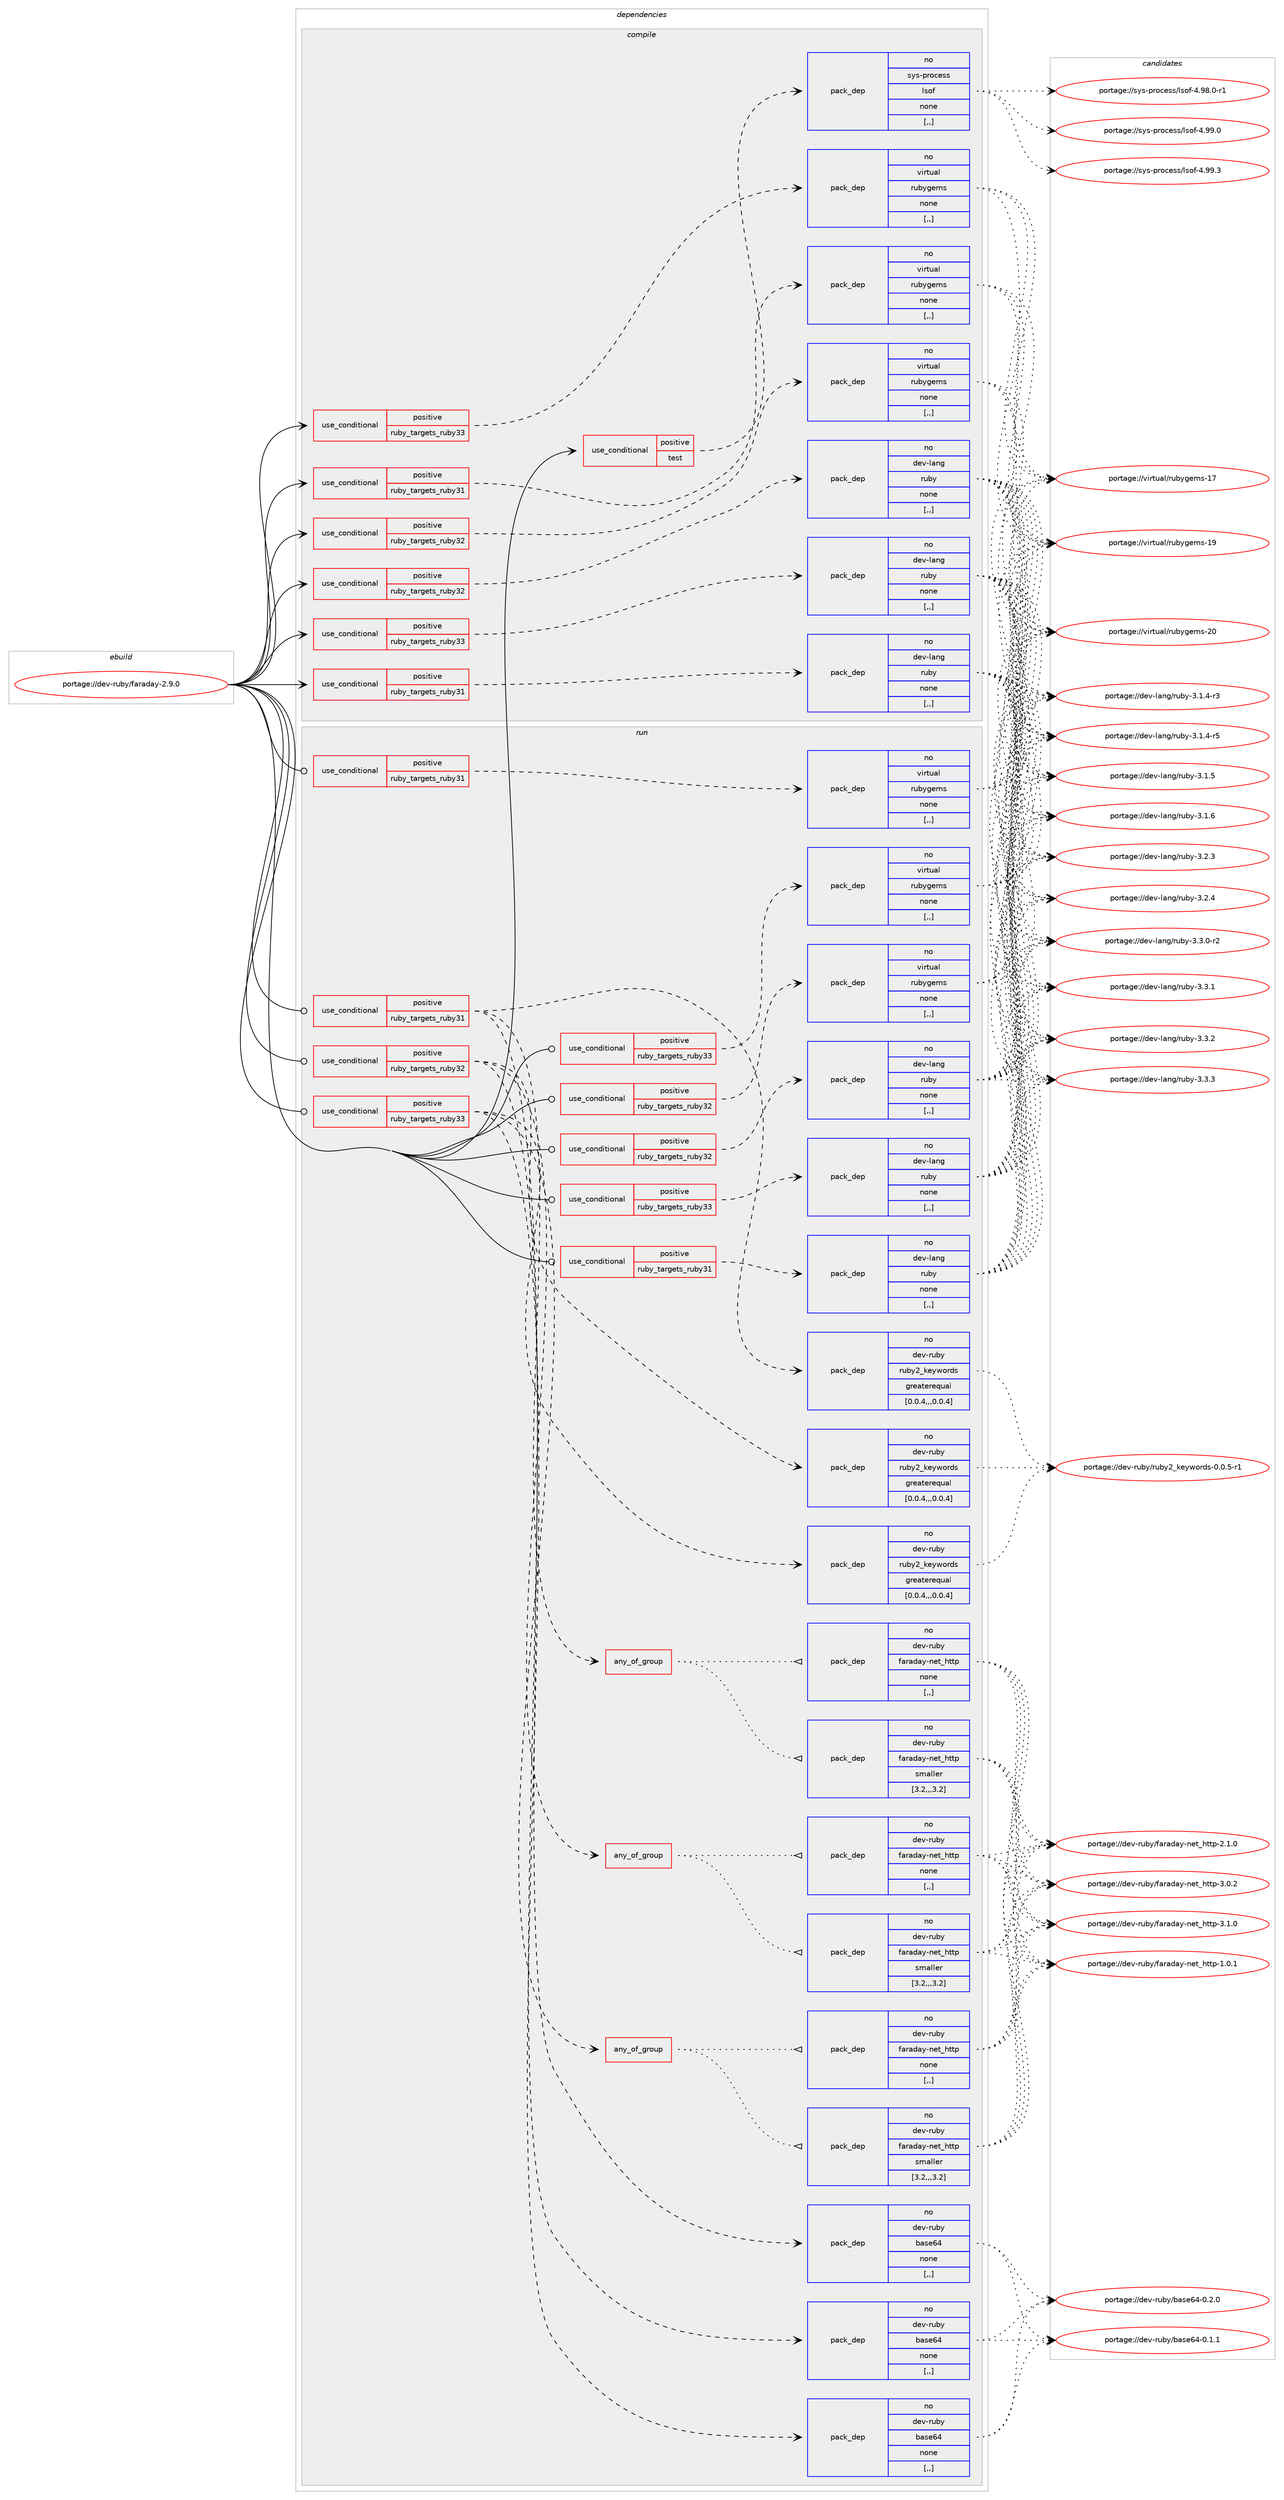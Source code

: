 digraph prolog {

# *************
# Graph options
# *************

newrank=true;
concentrate=true;
compound=true;
graph [rankdir=LR,fontname=Helvetica,fontsize=10,ranksep=1.5];#, ranksep=2.5, nodesep=0.2];
edge  [arrowhead=vee];
node  [fontname=Helvetica,fontsize=10];

# **********
# The ebuild
# **********

subgraph cluster_leftcol {
color=gray;
rank=same;
label=<<i>ebuild</i>>;
id [label="portage://dev-ruby/faraday-2.9.0", color=red, width=4, href="../dev-ruby/faraday-2.9.0.svg"];
}

# ****************
# The dependencies
# ****************

subgraph cluster_midcol {
color=gray;
label=<<i>dependencies</i>>;
subgraph cluster_compile {
fillcolor="#eeeeee";
style=filled;
label=<<i>compile</i>>;
subgraph cond46323 {
dependency179511 [label=<<TABLE BORDER="0" CELLBORDER="1" CELLSPACING="0" CELLPADDING="4"><TR><TD ROWSPAN="3" CELLPADDING="10">use_conditional</TD></TR><TR><TD>positive</TD></TR><TR><TD>ruby_targets_ruby31</TD></TR></TABLE>>, shape=none, color=red];
subgraph pack131903 {
dependency179512 [label=<<TABLE BORDER="0" CELLBORDER="1" CELLSPACING="0" CELLPADDING="4" WIDTH="220"><TR><TD ROWSPAN="6" CELLPADDING="30">pack_dep</TD></TR><TR><TD WIDTH="110">no</TD></TR><TR><TD>dev-lang</TD></TR><TR><TD>ruby</TD></TR><TR><TD>none</TD></TR><TR><TD>[,,]</TD></TR></TABLE>>, shape=none, color=blue];
}
dependency179511:e -> dependency179512:w [weight=20,style="dashed",arrowhead="vee"];
}
id:e -> dependency179511:w [weight=20,style="solid",arrowhead="vee"];
subgraph cond46324 {
dependency179513 [label=<<TABLE BORDER="0" CELLBORDER="1" CELLSPACING="0" CELLPADDING="4"><TR><TD ROWSPAN="3" CELLPADDING="10">use_conditional</TD></TR><TR><TD>positive</TD></TR><TR><TD>ruby_targets_ruby31</TD></TR></TABLE>>, shape=none, color=red];
subgraph pack131904 {
dependency179514 [label=<<TABLE BORDER="0" CELLBORDER="1" CELLSPACING="0" CELLPADDING="4" WIDTH="220"><TR><TD ROWSPAN="6" CELLPADDING="30">pack_dep</TD></TR><TR><TD WIDTH="110">no</TD></TR><TR><TD>virtual</TD></TR><TR><TD>rubygems</TD></TR><TR><TD>none</TD></TR><TR><TD>[,,]</TD></TR></TABLE>>, shape=none, color=blue];
}
dependency179513:e -> dependency179514:w [weight=20,style="dashed",arrowhead="vee"];
}
id:e -> dependency179513:w [weight=20,style="solid",arrowhead="vee"];
subgraph cond46325 {
dependency179515 [label=<<TABLE BORDER="0" CELLBORDER="1" CELLSPACING="0" CELLPADDING="4"><TR><TD ROWSPAN="3" CELLPADDING="10">use_conditional</TD></TR><TR><TD>positive</TD></TR><TR><TD>ruby_targets_ruby32</TD></TR></TABLE>>, shape=none, color=red];
subgraph pack131905 {
dependency179516 [label=<<TABLE BORDER="0" CELLBORDER="1" CELLSPACING="0" CELLPADDING="4" WIDTH="220"><TR><TD ROWSPAN="6" CELLPADDING="30">pack_dep</TD></TR><TR><TD WIDTH="110">no</TD></TR><TR><TD>dev-lang</TD></TR><TR><TD>ruby</TD></TR><TR><TD>none</TD></TR><TR><TD>[,,]</TD></TR></TABLE>>, shape=none, color=blue];
}
dependency179515:e -> dependency179516:w [weight=20,style="dashed",arrowhead="vee"];
}
id:e -> dependency179515:w [weight=20,style="solid",arrowhead="vee"];
subgraph cond46326 {
dependency179517 [label=<<TABLE BORDER="0" CELLBORDER="1" CELLSPACING="0" CELLPADDING="4"><TR><TD ROWSPAN="3" CELLPADDING="10">use_conditional</TD></TR><TR><TD>positive</TD></TR><TR><TD>ruby_targets_ruby32</TD></TR></TABLE>>, shape=none, color=red];
subgraph pack131906 {
dependency179518 [label=<<TABLE BORDER="0" CELLBORDER="1" CELLSPACING="0" CELLPADDING="4" WIDTH="220"><TR><TD ROWSPAN="6" CELLPADDING="30">pack_dep</TD></TR><TR><TD WIDTH="110">no</TD></TR><TR><TD>virtual</TD></TR><TR><TD>rubygems</TD></TR><TR><TD>none</TD></TR><TR><TD>[,,]</TD></TR></TABLE>>, shape=none, color=blue];
}
dependency179517:e -> dependency179518:w [weight=20,style="dashed",arrowhead="vee"];
}
id:e -> dependency179517:w [weight=20,style="solid",arrowhead="vee"];
subgraph cond46327 {
dependency179519 [label=<<TABLE BORDER="0" CELLBORDER="1" CELLSPACING="0" CELLPADDING="4"><TR><TD ROWSPAN="3" CELLPADDING="10">use_conditional</TD></TR><TR><TD>positive</TD></TR><TR><TD>ruby_targets_ruby33</TD></TR></TABLE>>, shape=none, color=red];
subgraph pack131907 {
dependency179520 [label=<<TABLE BORDER="0" CELLBORDER="1" CELLSPACING="0" CELLPADDING="4" WIDTH="220"><TR><TD ROWSPAN="6" CELLPADDING="30">pack_dep</TD></TR><TR><TD WIDTH="110">no</TD></TR><TR><TD>dev-lang</TD></TR><TR><TD>ruby</TD></TR><TR><TD>none</TD></TR><TR><TD>[,,]</TD></TR></TABLE>>, shape=none, color=blue];
}
dependency179519:e -> dependency179520:w [weight=20,style="dashed",arrowhead="vee"];
}
id:e -> dependency179519:w [weight=20,style="solid",arrowhead="vee"];
subgraph cond46328 {
dependency179521 [label=<<TABLE BORDER="0" CELLBORDER="1" CELLSPACING="0" CELLPADDING="4"><TR><TD ROWSPAN="3" CELLPADDING="10">use_conditional</TD></TR><TR><TD>positive</TD></TR><TR><TD>ruby_targets_ruby33</TD></TR></TABLE>>, shape=none, color=red];
subgraph pack131908 {
dependency179522 [label=<<TABLE BORDER="0" CELLBORDER="1" CELLSPACING="0" CELLPADDING="4" WIDTH="220"><TR><TD ROWSPAN="6" CELLPADDING="30">pack_dep</TD></TR><TR><TD WIDTH="110">no</TD></TR><TR><TD>virtual</TD></TR><TR><TD>rubygems</TD></TR><TR><TD>none</TD></TR><TR><TD>[,,]</TD></TR></TABLE>>, shape=none, color=blue];
}
dependency179521:e -> dependency179522:w [weight=20,style="dashed",arrowhead="vee"];
}
id:e -> dependency179521:w [weight=20,style="solid",arrowhead="vee"];
subgraph cond46329 {
dependency179523 [label=<<TABLE BORDER="0" CELLBORDER="1" CELLSPACING="0" CELLPADDING="4"><TR><TD ROWSPAN="3" CELLPADDING="10">use_conditional</TD></TR><TR><TD>positive</TD></TR><TR><TD>test</TD></TR></TABLE>>, shape=none, color=red];
subgraph pack131909 {
dependency179524 [label=<<TABLE BORDER="0" CELLBORDER="1" CELLSPACING="0" CELLPADDING="4" WIDTH="220"><TR><TD ROWSPAN="6" CELLPADDING="30">pack_dep</TD></TR><TR><TD WIDTH="110">no</TD></TR><TR><TD>sys-process</TD></TR><TR><TD>lsof</TD></TR><TR><TD>none</TD></TR><TR><TD>[,,]</TD></TR></TABLE>>, shape=none, color=blue];
}
dependency179523:e -> dependency179524:w [weight=20,style="dashed",arrowhead="vee"];
}
id:e -> dependency179523:w [weight=20,style="solid",arrowhead="vee"];
}
subgraph cluster_compileandrun {
fillcolor="#eeeeee";
style=filled;
label=<<i>compile and run</i>>;
}
subgraph cluster_run {
fillcolor="#eeeeee";
style=filled;
label=<<i>run</i>>;
subgraph cond46330 {
dependency179525 [label=<<TABLE BORDER="0" CELLBORDER="1" CELLSPACING="0" CELLPADDING="4"><TR><TD ROWSPAN="3" CELLPADDING="10">use_conditional</TD></TR><TR><TD>positive</TD></TR><TR><TD>ruby_targets_ruby31</TD></TR></TABLE>>, shape=none, color=red];
subgraph pack131910 {
dependency179526 [label=<<TABLE BORDER="0" CELLBORDER="1" CELLSPACING="0" CELLPADDING="4" WIDTH="220"><TR><TD ROWSPAN="6" CELLPADDING="30">pack_dep</TD></TR><TR><TD WIDTH="110">no</TD></TR><TR><TD>dev-lang</TD></TR><TR><TD>ruby</TD></TR><TR><TD>none</TD></TR><TR><TD>[,,]</TD></TR></TABLE>>, shape=none, color=blue];
}
dependency179525:e -> dependency179526:w [weight=20,style="dashed",arrowhead="vee"];
}
id:e -> dependency179525:w [weight=20,style="solid",arrowhead="odot"];
subgraph cond46331 {
dependency179527 [label=<<TABLE BORDER="0" CELLBORDER="1" CELLSPACING="0" CELLPADDING="4"><TR><TD ROWSPAN="3" CELLPADDING="10">use_conditional</TD></TR><TR><TD>positive</TD></TR><TR><TD>ruby_targets_ruby31</TD></TR></TABLE>>, shape=none, color=red];
subgraph pack131911 {
dependency179528 [label=<<TABLE BORDER="0" CELLBORDER="1" CELLSPACING="0" CELLPADDING="4" WIDTH="220"><TR><TD ROWSPAN="6" CELLPADDING="30">pack_dep</TD></TR><TR><TD WIDTH="110">no</TD></TR><TR><TD>dev-ruby</TD></TR><TR><TD>base64</TD></TR><TR><TD>none</TD></TR><TR><TD>[,,]</TD></TR></TABLE>>, shape=none, color=blue];
}
dependency179527:e -> dependency179528:w [weight=20,style="dashed",arrowhead="vee"];
subgraph any1143 {
dependency179529 [label=<<TABLE BORDER="0" CELLBORDER="1" CELLSPACING="0" CELLPADDING="4"><TR><TD CELLPADDING="10">any_of_group</TD></TR></TABLE>>, shape=none, color=red];subgraph pack131912 {
dependency179530 [label=<<TABLE BORDER="0" CELLBORDER="1" CELLSPACING="0" CELLPADDING="4" WIDTH="220"><TR><TD ROWSPAN="6" CELLPADDING="30">pack_dep</TD></TR><TR><TD WIDTH="110">no</TD></TR><TR><TD>dev-ruby</TD></TR><TR><TD>faraday-net_http</TD></TR><TR><TD>smaller</TD></TR><TR><TD>[3.2,,,3.2]</TD></TR></TABLE>>, shape=none, color=blue];
}
dependency179529:e -> dependency179530:w [weight=20,style="dotted",arrowhead="oinv"];
subgraph pack131913 {
dependency179531 [label=<<TABLE BORDER="0" CELLBORDER="1" CELLSPACING="0" CELLPADDING="4" WIDTH="220"><TR><TD ROWSPAN="6" CELLPADDING="30">pack_dep</TD></TR><TR><TD WIDTH="110">no</TD></TR><TR><TD>dev-ruby</TD></TR><TR><TD>faraday-net_http</TD></TR><TR><TD>none</TD></TR><TR><TD>[,,]</TD></TR></TABLE>>, shape=none, color=blue];
}
dependency179529:e -> dependency179531:w [weight=20,style="dotted",arrowhead="oinv"];
}
dependency179527:e -> dependency179529:w [weight=20,style="dashed",arrowhead="vee"];
subgraph pack131914 {
dependency179532 [label=<<TABLE BORDER="0" CELLBORDER="1" CELLSPACING="0" CELLPADDING="4" WIDTH="220"><TR><TD ROWSPAN="6" CELLPADDING="30">pack_dep</TD></TR><TR><TD WIDTH="110">no</TD></TR><TR><TD>dev-ruby</TD></TR><TR><TD>ruby2_keywords</TD></TR><TR><TD>greaterequal</TD></TR><TR><TD>[0.0.4,,,0.0.4]</TD></TR></TABLE>>, shape=none, color=blue];
}
dependency179527:e -> dependency179532:w [weight=20,style="dashed",arrowhead="vee"];
}
id:e -> dependency179527:w [weight=20,style="solid",arrowhead="odot"];
subgraph cond46332 {
dependency179533 [label=<<TABLE BORDER="0" CELLBORDER="1" CELLSPACING="0" CELLPADDING="4"><TR><TD ROWSPAN="3" CELLPADDING="10">use_conditional</TD></TR><TR><TD>positive</TD></TR><TR><TD>ruby_targets_ruby31</TD></TR></TABLE>>, shape=none, color=red];
subgraph pack131915 {
dependency179534 [label=<<TABLE BORDER="0" CELLBORDER="1" CELLSPACING="0" CELLPADDING="4" WIDTH="220"><TR><TD ROWSPAN="6" CELLPADDING="30">pack_dep</TD></TR><TR><TD WIDTH="110">no</TD></TR><TR><TD>virtual</TD></TR><TR><TD>rubygems</TD></TR><TR><TD>none</TD></TR><TR><TD>[,,]</TD></TR></TABLE>>, shape=none, color=blue];
}
dependency179533:e -> dependency179534:w [weight=20,style="dashed",arrowhead="vee"];
}
id:e -> dependency179533:w [weight=20,style="solid",arrowhead="odot"];
subgraph cond46333 {
dependency179535 [label=<<TABLE BORDER="0" CELLBORDER="1" CELLSPACING="0" CELLPADDING="4"><TR><TD ROWSPAN="3" CELLPADDING="10">use_conditional</TD></TR><TR><TD>positive</TD></TR><TR><TD>ruby_targets_ruby32</TD></TR></TABLE>>, shape=none, color=red];
subgraph pack131916 {
dependency179536 [label=<<TABLE BORDER="0" CELLBORDER="1" CELLSPACING="0" CELLPADDING="4" WIDTH="220"><TR><TD ROWSPAN="6" CELLPADDING="30">pack_dep</TD></TR><TR><TD WIDTH="110">no</TD></TR><TR><TD>dev-lang</TD></TR><TR><TD>ruby</TD></TR><TR><TD>none</TD></TR><TR><TD>[,,]</TD></TR></TABLE>>, shape=none, color=blue];
}
dependency179535:e -> dependency179536:w [weight=20,style="dashed",arrowhead="vee"];
}
id:e -> dependency179535:w [weight=20,style="solid",arrowhead="odot"];
subgraph cond46334 {
dependency179537 [label=<<TABLE BORDER="0" CELLBORDER="1" CELLSPACING="0" CELLPADDING="4"><TR><TD ROWSPAN="3" CELLPADDING="10">use_conditional</TD></TR><TR><TD>positive</TD></TR><TR><TD>ruby_targets_ruby32</TD></TR></TABLE>>, shape=none, color=red];
subgraph pack131917 {
dependency179538 [label=<<TABLE BORDER="0" CELLBORDER="1" CELLSPACING="0" CELLPADDING="4" WIDTH="220"><TR><TD ROWSPAN="6" CELLPADDING="30">pack_dep</TD></TR><TR><TD WIDTH="110">no</TD></TR><TR><TD>dev-ruby</TD></TR><TR><TD>base64</TD></TR><TR><TD>none</TD></TR><TR><TD>[,,]</TD></TR></TABLE>>, shape=none, color=blue];
}
dependency179537:e -> dependency179538:w [weight=20,style="dashed",arrowhead="vee"];
subgraph any1144 {
dependency179539 [label=<<TABLE BORDER="0" CELLBORDER="1" CELLSPACING="0" CELLPADDING="4"><TR><TD CELLPADDING="10">any_of_group</TD></TR></TABLE>>, shape=none, color=red];subgraph pack131918 {
dependency179540 [label=<<TABLE BORDER="0" CELLBORDER="1" CELLSPACING="0" CELLPADDING="4" WIDTH="220"><TR><TD ROWSPAN="6" CELLPADDING="30">pack_dep</TD></TR><TR><TD WIDTH="110">no</TD></TR><TR><TD>dev-ruby</TD></TR><TR><TD>faraday-net_http</TD></TR><TR><TD>smaller</TD></TR><TR><TD>[3.2,,,3.2]</TD></TR></TABLE>>, shape=none, color=blue];
}
dependency179539:e -> dependency179540:w [weight=20,style="dotted",arrowhead="oinv"];
subgraph pack131919 {
dependency179541 [label=<<TABLE BORDER="0" CELLBORDER="1" CELLSPACING="0" CELLPADDING="4" WIDTH="220"><TR><TD ROWSPAN="6" CELLPADDING="30">pack_dep</TD></TR><TR><TD WIDTH="110">no</TD></TR><TR><TD>dev-ruby</TD></TR><TR><TD>faraday-net_http</TD></TR><TR><TD>none</TD></TR><TR><TD>[,,]</TD></TR></TABLE>>, shape=none, color=blue];
}
dependency179539:e -> dependency179541:w [weight=20,style="dotted",arrowhead="oinv"];
}
dependency179537:e -> dependency179539:w [weight=20,style="dashed",arrowhead="vee"];
subgraph pack131920 {
dependency179542 [label=<<TABLE BORDER="0" CELLBORDER="1" CELLSPACING="0" CELLPADDING="4" WIDTH="220"><TR><TD ROWSPAN="6" CELLPADDING="30">pack_dep</TD></TR><TR><TD WIDTH="110">no</TD></TR><TR><TD>dev-ruby</TD></TR><TR><TD>ruby2_keywords</TD></TR><TR><TD>greaterequal</TD></TR><TR><TD>[0.0.4,,,0.0.4]</TD></TR></TABLE>>, shape=none, color=blue];
}
dependency179537:e -> dependency179542:w [weight=20,style="dashed",arrowhead="vee"];
}
id:e -> dependency179537:w [weight=20,style="solid",arrowhead="odot"];
subgraph cond46335 {
dependency179543 [label=<<TABLE BORDER="0" CELLBORDER="1" CELLSPACING="0" CELLPADDING="4"><TR><TD ROWSPAN="3" CELLPADDING="10">use_conditional</TD></TR><TR><TD>positive</TD></TR><TR><TD>ruby_targets_ruby32</TD></TR></TABLE>>, shape=none, color=red];
subgraph pack131921 {
dependency179544 [label=<<TABLE BORDER="0" CELLBORDER="1" CELLSPACING="0" CELLPADDING="4" WIDTH="220"><TR><TD ROWSPAN="6" CELLPADDING="30">pack_dep</TD></TR><TR><TD WIDTH="110">no</TD></TR><TR><TD>virtual</TD></TR><TR><TD>rubygems</TD></TR><TR><TD>none</TD></TR><TR><TD>[,,]</TD></TR></TABLE>>, shape=none, color=blue];
}
dependency179543:e -> dependency179544:w [weight=20,style="dashed",arrowhead="vee"];
}
id:e -> dependency179543:w [weight=20,style="solid",arrowhead="odot"];
subgraph cond46336 {
dependency179545 [label=<<TABLE BORDER="0" CELLBORDER="1" CELLSPACING="0" CELLPADDING="4"><TR><TD ROWSPAN="3" CELLPADDING="10">use_conditional</TD></TR><TR><TD>positive</TD></TR><TR><TD>ruby_targets_ruby33</TD></TR></TABLE>>, shape=none, color=red];
subgraph pack131922 {
dependency179546 [label=<<TABLE BORDER="0" CELLBORDER="1" CELLSPACING="0" CELLPADDING="4" WIDTH="220"><TR><TD ROWSPAN="6" CELLPADDING="30">pack_dep</TD></TR><TR><TD WIDTH="110">no</TD></TR><TR><TD>dev-lang</TD></TR><TR><TD>ruby</TD></TR><TR><TD>none</TD></TR><TR><TD>[,,]</TD></TR></TABLE>>, shape=none, color=blue];
}
dependency179545:e -> dependency179546:w [weight=20,style="dashed",arrowhead="vee"];
}
id:e -> dependency179545:w [weight=20,style="solid",arrowhead="odot"];
subgraph cond46337 {
dependency179547 [label=<<TABLE BORDER="0" CELLBORDER="1" CELLSPACING="0" CELLPADDING="4"><TR><TD ROWSPAN="3" CELLPADDING="10">use_conditional</TD></TR><TR><TD>positive</TD></TR><TR><TD>ruby_targets_ruby33</TD></TR></TABLE>>, shape=none, color=red];
subgraph pack131923 {
dependency179548 [label=<<TABLE BORDER="0" CELLBORDER="1" CELLSPACING="0" CELLPADDING="4" WIDTH="220"><TR><TD ROWSPAN="6" CELLPADDING="30">pack_dep</TD></TR><TR><TD WIDTH="110">no</TD></TR><TR><TD>dev-ruby</TD></TR><TR><TD>base64</TD></TR><TR><TD>none</TD></TR><TR><TD>[,,]</TD></TR></TABLE>>, shape=none, color=blue];
}
dependency179547:e -> dependency179548:w [weight=20,style="dashed",arrowhead="vee"];
subgraph any1145 {
dependency179549 [label=<<TABLE BORDER="0" CELLBORDER="1" CELLSPACING="0" CELLPADDING="4"><TR><TD CELLPADDING="10">any_of_group</TD></TR></TABLE>>, shape=none, color=red];subgraph pack131924 {
dependency179550 [label=<<TABLE BORDER="0" CELLBORDER="1" CELLSPACING="0" CELLPADDING="4" WIDTH="220"><TR><TD ROWSPAN="6" CELLPADDING="30">pack_dep</TD></TR><TR><TD WIDTH="110">no</TD></TR><TR><TD>dev-ruby</TD></TR><TR><TD>faraday-net_http</TD></TR><TR><TD>smaller</TD></TR><TR><TD>[3.2,,,3.2]</TD></TR></TABLE>>, shape=none, color=blue];
}
dependency179549:e -> dependency179550:w [weight=20,style="dotted",arrowhead="oinv"];
subgraph pack131925 {
dependency179551 [label=<<TABLE BORDER="0" CELLBORDER="1" CELLSPACING="0" CELLPADDING="4" WIDTH="220"><TR><TD ROWSPAN="6" CELLPADDING="30">pack_dep</TD></TR><TR><TD WIDTH="110">no</TD></TR><TR><TD>dev-ruby</TD></TR><TR><TD>faraday-net_http</TD></TR><TR><TD>none</TD></TR><TR><TD>[,,]</TD></TR></TABLE>>, shape=none, color=blue];
}
dependency179549:e -> dependency179551:w [weight=20,style="dotted",arrowhead="oinv"];
}
dependency179547:e -> dependency179549:w [weight=20,style="dashed",arrowhead="vee"];
subgraph pack131926 {
dependency179552 [label=<<TABLE BORDER="0" CELLBORDER="1" CELLSPACING="0" CELLPADDING="4" WIDTH="220"><TR><TD ROWSPAN="6" CELLPADDING="30">pack_dep</TD></TR><TR><TD WIDTH="110">no</TD></TR><TR><TD>dev-ruby</TD></TR><TR><TD>ruby2_keywords</TD></TR><TR><TD>greaterequal</TD></TR><TR><TD>[0.0.4,,,0.0.4]</TD></TR></TABLE>>, shape=none, color=blue];
}
dependency179547:e -> dependency179552:w [weight=20,style="dashed",arrowhead="vee"];
}
id:e -> dependency179547:w [weight=20,style="solid",arrowhead="odot"];
subgraph cond46338 {
dependency179553 [label=<<TABLE BORDER="0" CELLBORDER="1" CELLSPACING="0" CELLPADDING="4"><TR><TD ROWSPAN="3" CELLPADDING="10">use_conditional</TD></TR><TR><TD>positive</TD></TR><TR><TD>ruby_targets_ruby33</TD></TR></TABLE>>, shape=none, color=red];
subgraph pack131927 {
dependency179554 [label=<<TABLE BORDER="0" CELLBORDER="1" CELLSPACING="0" CELLPADDING="4" WIDTH="220"><TR><TD ROWSPAN="6" CELLPADDING="30">pack_dep</TD></TR><TR><TD WIDTH="110">no</TD></TR><TR><TD>virtual</TD></TR><TR><TD>rubygems</TD></TR><TR><TD>none</TD></TR><TR><TD>[,,]</TD></TR></TABLE>>, shape=none, color=blue];
}
dependency179553:e -> dependency179554:w [weight=20,style="dashed",arrowhead="vee"];
}
id:e -> dependency179553:w [weight=20,style="solid",arrowhead="odot"];
}
}

# **************
# The candidates
# **************

subgraph cluster_choices {
rank=same;
color=gray;
label=<<i>candidates</i>>;

subgraph choice131903 {
color=black;
nodesep=1;
choice100101118451089711010347114117981214551464946524511451 [label="portage://dev-lang/ruby-3.1.4-r3", color=red, width=4,href="../dev-lang/ruby-3.1.4-r3.svg"];
choice100101118451089711010347114117981214551464946524511453 [label="portage://dev-lang/ruby-3.1.4-r5", color=red, width=4,href="../dev-lang/ruby-3.1.4-r5.svg"];
choice10010111845108971101034711411798121455146494653 [label="portage://dev-lang/ruby-3.1.5", color=red, width=4,href="../dev-lang/ruby-3.1.5.svg"];
choice10010111845108971101034711411798121455146494654 [label="portage://dev-lang/ruby-3.1.6", color=red, width=4,href="../dev-lang/ruby-3.1.6.svg"];
choice10010111845108971101034711411798121455146504651 [label="portage://dev-lang/ruby-3.2.3", color=red, width=4,href="../dev-lang/ruby-3.2.3.svg"];
choice10010111845108971101034711411798121455146504652 [label="portage://dev-lang/ruby-3.2.4", color=red, width=4,href="../dev-lang/ruby-3.2.4.svg"];
choice100101118451089711010347114117981214551465146484511450 [label="portage://dev-lang/ruby-3.3.0-r2", color=red, width=4,href="../dev-lang/ruby-3.3.0-r2.svg"];
choice10010111845108971101034711411798121455146514649 [label="portage://dev-lang/ruby-3.3.1", color=red, width=4,href="../dev-lang/ruby-3.3.1.svg"];
choice10010111845108971101034711411798121455146514650 [label="portage://dev-lang/ruby-3.3.2", color=red, width=4,href="../dev-lang/ruby-3.3.2.svg"];
choice10010111845108971101034711411798121455146514651 [label="portage://dev-lang/ruby-3.3.3", color=red, width=4,href="../dev-lang/ruby-3.3.3.svg"];
dependency179512:e -> choice100101118451089711010347114117981214551464946524511451:w [style=dotted,weight="100"];
dependency179512:e -> choice100101118451089711010347114117981214551464946524511453:w [style=dotted,weight="100"];
dependency179512:e -> choice10010111845108971101034711411798121455146494653:w [style=dotted,weight="100"];
dependency179512:e -> choice10010111845108971101034711411798121455146494654:w [style=dotted,weight="100"];
dependency179512:e -> choice10010111845108971101034711411798121455146504651:w [style=dotted,weight="100"];
dependency179512:e -> choice10010111845108971101034711411798121455146504652:w [style=dotted,weight="100"];
dependency179512:e -> choice100101118451089711010347114117981214551465146484511450:w [style=dotted,weight="100"];
dependency179512:e -> choice10010111845108971101034711411798121455146514649:w [style=dotted,weight="100"];
dependency179512:e -> choice10010111845108971101034711411798121455146514650:w [style=dotted,weight="100"];
dependency179512:e -> choice10010111845108971101034711411798121455146514651:w [style=dotted,weight="100"];
}
subgraph choice131904 {
color=black;
nodesep=1;
choice118105114116117971084711411798121103101109115454955 [label="portage://virtual/rubygems-17", color=red, width=4,href="../virtual/rubygems-17.svg"];
choice118105114116117971084711411798121103101109115454957 [label="portage://virtual/rubygems-19", color=red, width=4,href="../virtual/rubygems-19.svg"];
choice118105114116117971084711411798121103101109115455048 [label="portage://virtual/rubygems-20", color=red, width=4,href="../virtual/rubygems-20.svg"];
dependency179514:e -> choice118105114116117971084711411798121103101109115454955:w [style=dotted,weight="100"];
dependency179514:e -> choice118105114116117971084711411798121103101109115454957:w [style=dotted,weight="100"];
dependency179514:e -> choice118105114116117971084711411798121103101109115455048:w [style=dotted,weight="100"];
}
subgraph choice131905 {
color=black;
nodesep=1;
choice100101118451089711010347114117981214551464946524511451 [label="portage://dev-lang/ruby-3.1.4-r3", color=red, width=4,href="../dev-lang/ruby-3.1.4-r3.svg"];
choice100101118451089711010347114117981214551464946524511453 [label="portage://dev-lang/ruby-3.1.4-r5", color=red, width=4,href="../dev-lang/ruby-3.1.4-r5.svg"];
choice10010111845108971101034711411798121455146494653 [label="portage://dev-lang/ruby-3.1.5", color=red, width=4,href="../dev-lang/ruby-3.1.5.svg"];
choice10010111845108971101034711411798121455146494654 [label="portage://dev-lang/ruby-3.1.6", color=red, width=4,href="../dev-lang/ruby-3.1.6.svg"];
choice10010111845108971101034711411798121455146504651 [label="portage://dev-lang/ruby-3.2.3", color=red, width=4,href="../dev-lang/ruby-3.2.3.svg"];
choice10010111845108971101034711411798121455146504652 [label="portage://dev-lang/ruby-3.2.4", color=red, width=4,href="../dev-lang/ruby-3.2.4.svg"];
choice100101118451089711010347114117981214551465146484511450 [label="portage://dev-lang/ruby-3.3.0-r2", color=red, width=4,href="../dev-lang/ruby-3.3.0-r2.svg"];
choice10010111845108971101034711411798121455146514649 [label="portage://dev-lang/ruby-3.3.1", color=red, width=4,href="../dev-lang/ruby-3.3.1.svg"];
choice10010111845108971101034711411798121455146514650 [label="portage://dev-lang/ruby-3.3.2", color=red, width=4,href="../dev-lang/ruby-3.3.2.svg"];
choice10010111845108971101034711411798121455146514651 [label="portage://dev-lang/ruby-3.3.3", color=red, width=4,href="../dev-lang/ruby-3.3.3.svg"];
dependency179516:e -> choice100101118451089711010347114117981214551464946524511451:w [style=dotted,weight="100"];
dependency179516:e -> choice100101118451089711010347114117981214551464946524511453:w [style=dotted,weight="100"];
dependency179516:e -> choice10010111845108971101034711411798121455146494653:w [style=dotted,weight="100"];
dependency179516:e -> choice10010111845108971101034711411798121455146494654:w [style=dotted,weight="100"];
dependency179516:e -> choice10010111845108971101034711411798121455146504651:w [style=dotted,weight="100"];
dependency179516:e -> choice10010111845108971101034711411798121455146504652:w [style=dotted,weight="100"];
dependency179516:e -> choice100101118451089711010347114117981214551465146484511450:w [style=dotted,weight="100"];
dependency179516:e -> choice10010111845108971101034711411798121455146514649:w [style=dotted,weight="100"];
dependency179516:e -> choice10010111845108971101034711411798121455146514650:w [style=dotted,weight="100"];
dependency179516:e -> choice10010111845108971101034711411798121455146514651:w [style=dotted,weight="100"];
}
subgraph choice131906 {
color=black;
nodesep=1;
choice118105114116117971084711411798121103101109115454955 [label="portage://virtual/rubygems-17", color=red, width=4,href="../virtual/rubygems-17.svg"];
choice118105114116117971084711411798121103101109115454957 [label="portage://virtual/rubygems-19", color=red, width=4,href="../virtual/rubygems-19.svg"];
choice118105114116117971084711411798121103101109115455048 [label="portage://virtual/rubygems-20", color=red, width=4,href="../virtual/rubygems-20.svg"];
dependency179518:e -> choice118105114116117971084711411798121103101109115454955:w [style=dotted,weight="100"];
dependency179518:e -> choice118105114116117971084711411798121103101109115454957:w [style=dotted,weight="100"];
dependency179518:e -> choice118105114116117971084711411798121103101109115455048:w [style=dotted,weight="100"];
}
subgraph choice131907 {
color=black;
nodesep=1;
choice100101118451089711010347114117981214551464946524511451 [label="portage://dev-lang/ruby-3.1.4-r3", color=red, width=4,href="../dev-lang/ruby-3.1.4-r3.svg"];
choice100101118451089711010347114117981214551464946524511453 [label="portage://dev-lang/ruby-3.1.4-r5", color=red, width=4,href="../dev-lang/ruby-3.1.4-r5.svg"];
choice10010111845108971101034711411798121455146494653 [label="portage://dev-lang/ruby-3.1.5", color=red, width=4,href="../dev-lang/ruby-3.1.5.svg"];
choice10010111845108971101034711411798121455146494654 [label="portage://dev-lang/ruby-3.1.6", color=red, width=4,href="../dev-lang/ruby-3.1.6.svg"];
choice10010111845108971101034711411798121455146504651 [label="portage://dev-lang/ruby-3.2.3", color=red, width=4,href="../dev-lang/ruby-3.2.3.svg"];
choice10010111845108971101034711411798121455146504652 [label="portage://dev-lang/ruby-3.2.4", color=red, width=4,href="../dev-lang/ruby-3.2.4.svg"];
choice100101118451089711010347114117981214551465146484511450 [label="portage://dev-lang/ruby-3.3.0-r2", color=red, width=4,href="../dev-lang/ruby-3.3.0-r2.svg"];
choice10010111845108971101034711411798121455146514649 [label="portage://dev-lang/ruby-3.3.1", color=red, width=4,href="../dev-lang/ruby-3.3.1.svg"];
choice10010111845108971101034711411798121455146514650 [label="portage://dev-lang/ruby-3.3.2", color=red, width=4,href="../dev-lang/ruby-3.3.2.svg"];
choice10010111845108971101034711411798121455146514651 [label="portage://dev-lang/ruby-3.3.3", color=red, width=4,href="../dev-lang/ruby-3.3.3.svg"];
dependency179520:e -> choice100101118451089711010347114117981214551464946524511451:w [style=dotted,weight="100"];
dependency179520:e -> choice100101118451089711010347114117981214551464946524511453:w [style=dotted,weight="100"];
dependency179520:e -> choice10010111845108971101034711411798121455146494653:w [style=dotted,weight="100"];
dependency179520:e -> choice10010111845108971101034711411798121455146494654:w [style=dotted,weight="100"];
dependency179520:e -> choice10010111845108971101034711411798121455146504651:w [style=dotted,weight="100"];
dependency179520:e -> choice10010111845108971101034711411798121455146504652:w [style=dotted,weight="100"];
dependency179520:e -> choice100101118451089711010347114117981214551465146484511450:w [style=dotted,weight="100"];
dependency179520:e -> choice10010111845108971101034711411798121455146514649:w [style=dotted,weight="100"];
dependency179520:e -> choice10010111845108971101034711411798121455146514650:w [style=dotted,weight="100"];
dependency179520:e -> choice10010111845108971101034711411798121455146514651:w [style=dotted,weight="100"];
}
subgraph choice131908 {
color=black;
nodesep=1;
choice118105114116117971084711411798121103101109115454955 [label="portage://virtual/rubygems-17", color=red, width=4,href="../virtual/rubygems-17.svg"];
choice118105114116117971084711411798121103101109115454957 [label="portage://virtual/rubygems-19", color=red, width=4,href="../virtual/rubygems-19.svg"];
choice118105114116117971084711411798121103101109115455048 [label="portage://virtual/rubygems-20", color=red, width=4,href="../virtual/rubygems-20.svg"];
dependency179522:e -> choice118105114116117971084711411798121103101109115454955:w [style=dotted,weight="100"];
dependency179522:e -> choice118105114116117971084711411798121103101109115454957:w [style=dotted,weight="100"];
dependency179522:e -> choice118105114116117971084711411798121103101109115455048:w [style=dotted,weight="100"];
}
subgraph choice131909 {
color=black;
nodesep=1;
choice115121115451121141119910111511547108115111102455246575646484511449 [label="portage://sys-process/lsof-4.98.0-r1", color=red, width=4,href="../sys-process/lsof-4.98.0-r1.svg"];
choice11512111545112114111991011151154710811511110245524657574648 [label="portage://sys-process/lsof-4.99.0", color=red, width=4,href="../sys-process/lsof-4.99.0.svg"];
choice11512111545112114111991011151154710811511110245524657574651 [label="portage://sys-process/lsof-4.99.3", color=red, width=4,href="../sys-process/lsof-4.99.3.svg"];
dependency179524:e -> choice115121115451121141119910111511547108115111102455246575646484511449:w [style=dotted,weight="100"];
dependency179524:e -> choice11512111545112114111991011151154710811511110245524657574648:w [style=dotted,weight="100"];
dependency179524:e -> choice11512111545112114111991011151154710811511110245524657574651:w [style=dotted,weight="100"];
}
subgraph choice131910 {
color=black;
nodesep=1;
choice100101118451089711010347114117981214551464946524511451 [label="portage://dev-lang/ruby-3.1.4-r3", color=red, width=4,href="../dev-lang/ruby-3.1.4-r3.svg"];
choice100101118451089711010347114117981214551464946524511453 [label="portage://dev-lang/ruby-3.1.4-r5", color=red, width=4,href="../dev-lang/ruby-3.1.4-r5.svg"];
choice10010111845108971101034711411798121455146494653 [label="portage://dev-lang/ruby-3.1.5", color=red, width=4,href="../dev-lang/ruby-3.1.5.svg"];
choice10010111845108971101034711411798121455146494654 [label="portage://dev-lang/ruby-3.1.6", color=red, width=4,href="../dev-lang/ruby-3.1.6.svg"];
choice10010111845108971101034711411798121455146504651 [label="portage://dev-lang/ruby-3.2.3", color=red, width=4,href="../dev-lang/ruby-3.2.3.svg"];
choice10010111845108971101034711411798121455146504652 [label="portage://dev-lang/ruby-3.2.4", color=red, width=4,href="../dev-lang/ruby-3.2.4.svg"];
choice100101118451089711010347114117981214551465146484511450 [label="portage://dev-lang/ruby-3.3.0-r2", color=red, width=4,href="../dev-lang/ruby-3.3.0-r2.svg"];
choice10010111845108971101034711411798121455146514649 [label="portage://dev-lang/ruby-3.3.1", color=red, width=4,href="../dev-lang/ruby-3.3.1.svg"];
choice10010111845108971101034711411798121455146514650 [label="portage://dev-lang/ruby-3.3.2", color=red, width=4,href="../dev-lang/ruby-3.3.2.svg"];
choice10010111845108971101034711411798121455146514651 [label="portage://dev-lang/ruby-3.3.3", color=red, width=4,href="../dev-lang/ruby-3.3.3.svg"];
dependency179526:e -> choice100101118451089711010347114117981214551464946524511451:w [style=dotted,weight="100"];
dependency179526:e -> choice100101118451089711010347114117981214551464946524511453:w [style=dotted,weight="100"];
dependency179526:e -> choice10010111845108971101034711411798121455146494653:w [style=dotted,weight="100"];
dependency179526:e -> choice10010111845108971101034711411798121455146494654:w [style=dotted,weight="100"];
dependency179526:e -> choice10010111845108971101034711411798121455146504651:w [style=dotted,weight="100"];
dependency179526:e -> choice10010111845108971101034711411798121455146504652:w [style=dotted,weight="100"];
dependency179526:e -> choice100101118451089711010347114117981214551465146484511450:w [style=dotted,weight="100"];
dependency179526:e -> choice10010111845108971101034711411798121455146514649:w [style=dotted,weight="100"];
dependency179526:e -> choice10010111845108971101034711411798121455146514650:w [style=dotted,weight="100"];
dependency179526:e -> choice10010111845108971101034711411798121455146514651:w [style=dotted,weight="100"];
}
subgraph choice131911 {
color=black;
nodesep=1;
choice10010111845114117981214798971151015452454846494649 [label="portage://dev-ruby/base64-0.1.1", color=red, width=4,href="../dev-ruby/base64-0.1.1.svg"];
choice10010111845114117981214798971151015452454846504648 [label="portage://dev-ruby/base64-0.2.0", color=red, width=4,href="../dev-ruby/base64-0.2.0.svg"];
dependency179528:e -> choice10010111845114117981214798971151015452454846494649:w [style=dotted,weight="100"];
dependency179528:e -> choice10010111845114117981214798971151015452454846504648:w [style=dotted,weight="100"];
}
subgraph choice131912 {
color=black;
nodesep=1;
choice1001011184511411798121471029711497100971214511010111695104116116112454946484649 [label="portage://dev-ruby/faraday-net_http-1.0.1", color=red, width=4,href="../dev-ruby/faraday-net_http-1.0.1.svg"];
choice1001011184511411798121471029711497100971214511010111695104116116112455046494648 [label="portage://dev-ruby/faraday-net_http-2.1.0", color=red, width=4,href="../dev-ruby/faraday-net_http-2.1.0.svg"];
choice1001011184511411798121471029711497100971214511010111695104116116112455146484650 [label="portage://dev-ruby/faraday-net_http-3.0.2", color=red, width=4,href="../dev-ruby/faraday-net_http-3.0.2.svg"];
choice1001011184511411798121471029711497100971214511010111695104116116112455146494648 [label="portage://dev-ruby/faraday-net_http-3.1.0", color=red, width=4,href="../dev-ruby/faraday-net_http-3.1.0.svg"];
dependency179530:e -> choice1001011184511411798121471029711497100971214511010111695104116116112454946484649:w [style=dotted,weight="100"];
dependency179530:e -> choice1001011184511411798121471029711497100971214511010111695104116116112455046494648:w [style=dotted,weight="100"];
dependency179530:e -> choice1001011184511411798121471029711497100971214511010111695104116116112455146484650:w [style=dotted,weight="100"];
dependency179530:e -> choice1001011184511411798121471029711497100971214511010111695104116116112455146494648:w [style=dotted,weight="100"];
}
subgraph choice131913 {
color=black;
nodesep=1;
choice1001011184511411798121471029711497100971214511010111695104116116112454946484649 [label="portage://dev-ruby/faraday-net_http-1.0.1", color=red, width=4,href="../dev-ruby/faraday-net_http-1.0.1.svg"];
choice1001011184511411798121471029711497100971214511010111695104116116112455046494648 [label="portage://dev-ruby/faraday-net_http-2.1.0", color=red, width=4,href="../dev-ruby/faraday-net_http-2.1.0.svg"];
choice1001011184511411798121471029711497100971214511010111695104116116112455146484650 [label="portage://dev-ruby/faraday-net_http-3.0.2", color=red, width=4,href="../dev-ruby/faraday-net_http-3.0.2.svg"];
choice1001011184511411798121471029711497100971214511010111695104116116112455146494648 [label="portage://dev-ruby/faraday-net_http-3.1.0", color=red, width=4,href="../dev-ruby/faraday-net_http-3.1.0.svg"];
dependency179531:e -> choice1001011184511411798121471029711497100971214511010111695104116116112454946484649:w [style=dotted,weight="100"];
dependency179531:e -> choice1001011184511411798121471029711497100971214511010111695104116116112455046494648:w [style=dotted,weight="100"];
dependency179531:e -> choice1001011184511411798121471029711497100971214511010111695104116116112455146484650:w [style=dotted,weight="100"];
dependency179531:e -> choice1001011184511411798121471029711497100971214511010111695104116116112455146494648:w [style=dotted,weight="100"];
}
subgraph choice131914 {
color=black;
nodesep=1;
choice1001011184511411798121471141179812150951071011211191111141001154548464846534511449 [label="portage://dev-ruby/ruby2_keywords-0.0.5-r1", color=red, width=4,href="../dev-ruby/ruby2_keywords-0.0.5-r1.svg"];
dependency179532:e -> choice1001011184511411798121471141179812150951071011211191111141001154548464846534511449:w [style=dotted,weight="100"];
}
subgraph choice131915 {
color=black;
nodesep=1;
choice118105114116117971084711411798121103101109115454955 [label="portage://virtual/rubygems-17", color=red, width=4,href="../virtual/rubygems-17.svg"];
choice118105114116117971084711411798121103101109115454957 [label="portage://virtual/rubygems-19", color=red, width=4,href="../virtual/rubygems-19.svg"];
choice118105114116117971084711411798121103101109115455048 [label="portage://virtual/rubygems-20", color=red, width=4,href="../virtual/rubygems-20.svg"];
dependency179534:e -> choice118105114116117971084711411798121103101109115454955:w [style=dotted,weight="100"];
dependency179534:e -> choice118105114116117971084711411798121103101109115454957:w [style=dotted,weight="100"];
dependency179534:e -> choice118105114116117971084711411798121103101109115455048:w [style=dotted,weight="100"];
}
subgraph choice131916 {
color=black;
nodesep=1;
choice100101118451089711010347114117981214551464946524511451 [label="portage://dev-lang/ruby-3.1.4-r3", color=red, width=4,href="../dev-lang/ruby-3.1.4-r3.svg"];
choice100101118451089711010347114117981214551464946524511453 [label="portage://dev-lang/ruby-3.1.4-r5", color=red, width=4,href="../dev-lang/ruby-3.1.4-r5.svg"];
choice10010111845108971101034711411798121455146494653 [label="portage://dev-lang/ruby-3.1.5", color=red, width=4,href="../dev-lang/ruby-3.1.5.svg"];
choice10010111845108971101034711411798121455146494654 [label="portage://dev-lang/ruby-3.1.6", color=red, width=4,href="../dev-lang/ruby-3.1.6.svg"];
choice10010111845108971101034711411798121455146504651 [label="portage://dev-lang/ruby-3.2.3", color=red, width=4,href="../dev-lang/ruby-3.2.3.svg"];
choice10010111845108971101034711411798121455146504652 [label="portage://dev-lang/ruby-3.2.4", color=red, width=4,href="../dev-lang/ruby-3.2.4.svg"];
choice100101118451089711010347114117981214551465146484511450 [label="portage://dev-lang/ruby-3.3.0-r2", color=red, width=4,href="../dev-lang/ruby-3.3.0-r2.svg"];
choice10010111845108971101034711411798121455146514649 [label="portage://dev-lang/ruby-3.3.1", color=red, width=4,href="../dev-lang/ruby-3.3.1.svg"];
choice10010111845108971101034711411798121455146514650 [label="portage://dev-lang/ruby-3.3.2", color=red, width=4,href="../dev-lang/ruby-3.3.2.svg"];
choice10010111845108971101034711411798121455146514651 [label="portage://dev-lang/ruby-3.3.3", color=red, width=4,href="../dev-lang/ruby-3.3.3.svg"];
dependency179536:e -> choice100101118451089711010347114117981214551464946524511451:w [style=dotted,weight="100"];
dependency179536:e -> choice100101118451089711010347114117981214551464946524511453:w [style=dotted,weight="100"];
dependency179536:e -> choice10010111845108971101034711411798121455146494653:w [style=dotted,weight="100"];
dependency179536:e -> choice10010111845108971101034711411798121455146494654:w [style=dotted,weight="100"];
dependency179536:e -> choice10010111845108971101034711411798121455146504651:w [style=dotted,weight="100"];
dependency179536:e -> choice10010111845108971101034711411798121455146504652:w [style=dotted,weight="100"];
dependency179536:e -> choice100101118451089711010347114117981214551465146484511450:w [style=dotted,weight="100"];
dependency179536:e -> choice10010111845108971101034711411798121455146514649:w [style=dotted,weight="100"];
dependency179536:e -> choice10010111845108971101034711411798121455146514650:w [style=dotted,weight="100"];
dependency179536:e -> choice10010111845108971101034711411798121455146514651:w [style=dotted,weight="100"];
}
subgraph choice131917 {
color=black;
nodesep=1;
choice10010111845114117981214798971151015452454846494649 [label="portage://dev-ruby/base64-0.1.1", color=red, width=4,href="../dev-ruby/base64-0.1.1.svg"];
choice10010111845114117981214798971151015452454846504648 [label="portage://dev-ruby/base64-0.2.0", color=red, width=4,href="../dev-ruby/base64-0.2.0.svg"];
dependency179538:e -> choice10010111845114117981214798971151015452454846494649:w [style=dotted,weight="100"];
dependency179538:e -> choice10010111845114117981214798971151015452454846504648:w [style=dotted,weight="100"];
}
subgraph choice131918 {
color=black;
nodesep=1;
choice1001011184511411798121471029711497100971214511010111695104116116112454946484649 [label="portage://dev-ruby/faraday-net_http-1.0.1", color=red, width=4,href="../dev-ruby/faraday-net_http-1.0.1.svg"];
choice1001011184511411798121471029711497100971214511010111695104116116112455046494648 [label="portage://dev-ruby/faraday-net_http-2.1.0", color=red, width=4,href="../dev-ruby/faraday-net_http-2.1.0.svg"];
choice1001011184511411798121471029711497100971214511010111695104116116112455146484650 [label="portage://dev-ruby/faraday-net_http-3.0.2", color=red, width=4,href="../dev-ruby/faraday-net_http-3.0.2.svg"];
choice1001011184511411798121471029711497100971214511010111695104116116112455146494648 [label="portage://dev-ruby/faraday-net_http-3.1.0", color=red, width=4,href="../dev-ruby/faraday-net_http-3.1.0.svg"];
dependency179540:e -> choice1001011184511411798121471029711497100971214511010111695104116116112454946484649:w [style=dotted,weight="100"];
dependency179540:e -> choice1001011184511411798121471029711497100971214511010111695104116116112455046494648:w [style=dotted,weight="100"];
dependency179540:e -> choice1001011184511411798121471029711497100971214511010111695104116116112455146484650:w [style=dotted,weight="100"];
dependency179540:e -> choice1001011184511411798121471029711497100971214511010111695104116116112455146494648:w [style=dotted,weight="100"];
}
subgraph choice131919 {
color=black;
nodesep=1;
choice1001011184511411798121471029711497100971214511010111695104116116112454946484649 [label="portage://dev-ruby/faraday-net_http-1.0.1", color=red, width=4,href="../dev-ruby/faraday-net_http-1.0.1.svg"];
choice1001011184511411798121471029711497100971214511010111695104116116112455046494648 [label="portage://dev-ruby/faraday-net_http-2.1.0", color=red, width=4,href="../dev-ruby/faraday-net_http-2.1.0.svg"];
choice1001011184511411798121471029711497100971214511010111695104116116112455146484650 [label="portage://dev-ruby/faraday-net_http-3.0.2", color=red, width=4,href="../dev-ruby/faraday-net_http-3.0.2.svg"];
choice1001011184511411798121471029711497100971214511010111695104116116112455146494648 [label="portage://dev-ruby/faraday-net_http-3.1.0", color=red, width=4,href="../dev-ruby/faraday-net_http-3.1.0.svg"];
dependency179541:e -> choice1001011184511411798121471029711497100971214511010111695104116116112454946484649:w [style=dotted,weight="100"];
dependency179541:e -> choice1001011184511411798121471029711497100971214511010111695104116116112455046494648:w [style=dotted,weight="100"];
dependency179541:e -> choice1001011184511411798121471029711497100971214511010111695104116116112455146484650:w [style=dotted,weight="100"];
dependency179541:e -> choice1001011184511411798121471029711497100971214511010111695104116116112455146494648:w [style=dotted,weight="100"];
}
subgraph choice131920 {
color=black;
nodesep=1;
choice1001011184511411798121471141179812150951071011211191111141001154548464846534511449 [label="portage://dev-ruby/ruby2_keywords-0.0.5-r1", color=red, width=4,href="../dev-ruby/ruby2_keywords-0.0.5-r1.svg"];
dependency179542:e -> choice1001011184511411798121471141179812150951071011211191111141001154548464846534511449:w [style=dotted,weight="100"];
}
subgraph choice131921 {
color=black;
nodesep=1;
choice118105114116117971084711411798121103101109115454955 [label="portage://virtual/rubygems-17", color=red, width=4,href="../virtual/rubygems-17.svg"];
choice118105114116117971084711411798121103101109115454957 [label="portage://virtual/rubygems-19", color=red, width=4,href="../virtual/rubygems-19.svg"];
choice118105114116117971084711411798121103101109115455048 [label="portage://virtual/rubygems-20", color=red, width=4,href="../virtual/rubygems-20.svg"];
dependency179544:e -> choice118105114116117971084711411798121103101109115454955:w [style=dotted,weight="100"];
dependency179544:e -> choice118105114116117971084711411798121103101109115454957:w [style=dotted,weight="100"];
dependency179544:e -> choice118105114116117971084711411798121103101109115455048:w [style=dotted,weight="100"];
}
subgraph choice131922 {
color=black;
nodesep=1;
choice100101118451089711010347114117981214551464946524511451 [label="portage://dev-lang/ruby-3.1.4-r3", color=red, width=4,href="../dev-lang/ruby-3.1.4-r3.svg"];
choice100101118451089711010347114117981214551464946524511453 [label="portage://dev-lang/ruby-3.1.4-r5", color=red, width=4,href="../dev-lang/ruby-3.1.4-r5.svg"];
choice10010111845108971101034711411798121455146494653 [label="portage://dev-lang/ruby-3.1.5", color=red, width=4,href="../dev-lang/ruby-3.1.5.svg"];
choice10010111845108971101034711411798121455146494654 [label="portage://dev-lang/ruby-3.1.6", color=red, width=4,href="../dev-lang/ruby-3.1.6.svg"];
choice10010111845108971101034711411798121455146504651 [label="portage://dev-lang/ruby-3.2.3", color=red, width=4,href="../dev-lang/ruby-3.2.3.svg"];
choice10010111845108971101034711411798121455146504652 [label="portage://dev-lang/ruby-3.2.4", color=red, width=4,href="../dev-lang/ruby-3.2.4.svg"];
choice100101118451089711010347114117981214551465146484511450 [label="portage://dev-lang/ruby-3.3.0-r2", color=red, width=4,href="../dev-lang/ruby-3.3.0-r2.svg"];
choice10010111845108971101034711411798121455146514649 [label="portage://dev-lang/ruby-3.3.1", color=red, width=4,href="../dev-lang/ruby-3.3.1.svg"];
choice10010111845108971101034711411798121455146514650 [label="portage://dev-lang/ruby-3.3.2", color=red, width=4,href="../dev-lang/ruby-3.3.2.svg"];
choice10010111845108971101034711411798121455146514651 [label="portage://dev-lang/ruby-3.3.3", color=red, width=4,href="../dev-lang/ruby-3.3.3.svg"];
dependency179546:e -> choice100101118451089711010347114117981214551464946524511451:w [style=dotted,weight="100"];
dependency179546:e -> choice100101118451089711010347114117981214551464946524511453:w [style=dotted,weight="100"];
dependency179546:e -> choice10010111845108971101034711411798121455146494653:w [style=dotted,weight="100"];
dependency179546:e -> choice10010111845108971101034711411798121455146494654:w [style=dotted,weight="100"];
dependency179546:e -> choice10010111845108971101034711411798121455146504651:w [style=dotted,weight="100"];
dependency179546:e -> choice10010111845108971101034711411798121455146504652:w [style=dotted,weight="100"];
dependency179546:e -> choice100101118451089711010347114117981214551465146484511450:w [style=dotted,weight="100"];
dependency179546:e -> choice10010111845108971101034711411798121455146514649:w [style=dotted,weight="100"];
dependency179546:e -> choice10010111845108971101034711411798121455146514650:w [style=dotted,weight="100"];
dependency179546:e -> choice10010111845108971101034711411798121455146514651:w [style=dotted,weight="100"];
}
subgraph choice131923 {
color=black;
nodesep=1;
choice10010111845114117981214798971151015452454846494649 [label="portage://dev-ruby/base64-0.1.1", color=red, width=4,href="../dev-ruby/base64-0.1.1.svg"];
choice10010111845114117981214798971151015452454846504648 [label="portage://dev-ruby/base64-0.2.0", color=red, width=4,href="../dev-ruby/base64-0.2.0.svg"];
dependency179548:e -> choice10010111845114117981214798971151015452454846494649:w [style=dotted,weight="100"];
dependency179548:e -> choice10010111845114117981214798971151015452454846504648:w [style=dotted,weight="100"];
}
subgraph choice131924 {
color=black;
nodesep=1;
choice1001011184511411798121471029711497100971214511010111695104116116112454946484649 [label="portage://dev-ruby/faraday-net_http-1.0.1", color=red, width=4,href="../dev-ruby/faraday-net_http-1.0.1.svg"];
choice1001011184511411798121471029711497100971214511010111695104116116112455046494648 [label="portage://dev-ruby/faraday-net_http-2.1.0", color=red, width=4,href="../dev-ruby/faraday-net_http-2.1.0.svg"];
choice1001011184511411798121471029711497100971214511010111695104116116112455146484650 [label="portage://dev-ruby/faraday-net_http-3.0.2", color=red, width=4,href="../dev-ruby/faraday-net_http-3.0.2.svg"];
choice1001011184511411798121471029711497100971214511010111695104116116112455146494648 [label="portage://dev-ruby/faraday-net_http-3.1.0", color=red, width=4,href="../dev-ruby/faraday-net_http-3.1.0.svg"];
dependency179550:e -> choice1001011184511411798121471029711497100971214511010111695104116116112454946484649:w [style=dotted,weight="100"];
dependency179550:e -> choice1001011184511411798121471029711497100971214511010111695104116116112455046494648:w [style=dotted,weight="100"];
dependency179550:e -> choice1001011184511411798121471029711497100971214511010111695104116116112455146484650:w [style=dotted,weight="100"];
dependency179550:e -> choice1001011184511411798121471029711497100971214511010111695104116116112455146494648:w [style=dotted,weight="100"];
}
subgraph choice131925 {
color=black;
nodesep=1;
choice1001011184511411798121471029711497100971214511010111695104116116112454946484649 [label="portage://dev-ruby/faraday-net_http-1.0.1", color=red, width=4,href="../dev-ruby/faraday-net_http-1.0.1.svg"];
choice1001011184511411798121471029711497100971214511010111695104116116112455046494648 [label="portage://dev-ruby/faraday-net_http-2.1.0", color=red, width=4,href="../dev-ruby/faraday-net_http-2.1.0.svg"];
choice1001011184511411798121471029711497100971214511010111695104116116112455146484650 [label="portage://dev-ruby/faraday-net_http-3.0.2", color=red, width=4,href="../dev-ruby/faraday-net_http-3.0.2.svg"];
choice1001011184511411798121471029711497100971214511010111695104116116112455146494648 [label="portage://dev-ruby/faraday-net_http-3.1.0", color=red, width=4,href="../dev-ruby/faraday-net_http-3.1.0.svg"];
dependency179551:e -> choice1001011184511411798121471029711497100971214511010111695104116116112454946484649:w [style=dotted,weight="100"];
dependency179551:e -> choice1001011184511411798121471029711497100971214511010111695104116116112455046494648:w [style=dotted,weight="100"];
dependency179551:e -> choice1001011184511411798121471029711497100971214511010111695104116116112455146484650:w [style=dotted,weight="100"];
dependency179551:e -> choice1001011184511411798121471029711497100971214511010111695104116116112455146494648:w [style=dotted,weight="100"];
}
subgraph choice131926 {
color=black;
nodesep=1;
choice1001011184511411798121471141179812150951071011211191111141001154548464846534511449 [label="portage://dev-ruby/ruby2_keywords-0.0.5-r1", color=red, width=4,href="../dev-ruby/ruby2_keywords-0.0.5-r1.svg"];
dependency179552:e -> choice1001011184511411798121471141179812150951071011211191111141001154548464846534511449:w [style=dotted,weight="100"];
}
subgraph choice131927 {
color=black;
nodesep=1;
choice118105114116117971084711411798121103101109115454955 [label="portage://virtual/rubygems-17", color=red, width=4,href="../virtual/rubygems-17.svg"];
choice118105114116117971084711411798121103101109115454957 [label="portage://virtual/rubygems-19", color=red, width=4,href="../virtual/rubygems-19.svg"];
choice118105114116117971084711411798121103101109115455048 [label="portage://virtual/rubygems-20", color=red, width=4,href="../virtual/rubygems-20.svg"];
dependency179554:e -> choice118105114116117971084711411798121103101109115454955:w [style=dotted,weight="100"];
dependency179554:e -> choice118105114116117971084711411798121103101109115454957:w [style=dotted,weight="100"];
dependency179554:e -> choice118105114116117971084711411798121103101109115455048:w [style=dotted,weight="100"];
}
}

}
